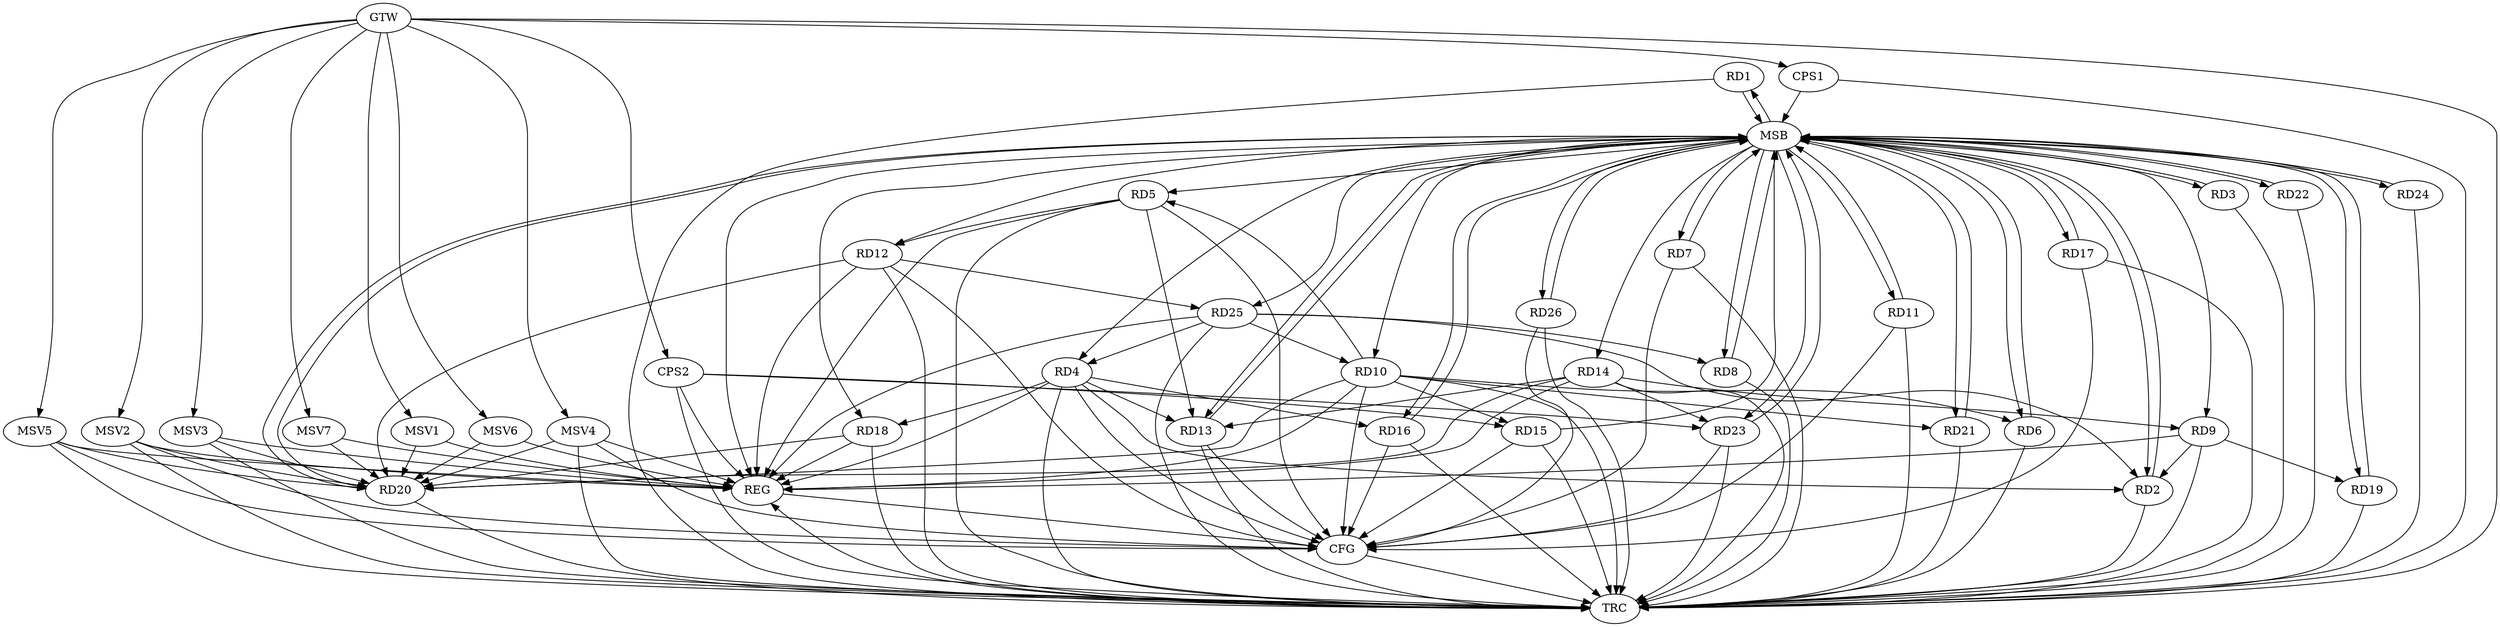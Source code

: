 strict digraph G {
  RD1 [ label="RD1" ];
  RD2 [ label="RD2" ];
  RD3 [ label="RD3" ];
  RD4 [ label="RD4" ];
  RD5 [ label="RD5" ];
  RD6 [ label="RD6" ];
  RD7 [ label="RD7" ];
  RD8 [ label="RD8" ];
  RD9 [ label="RD9" ];
  RD10 [ label="RD10" ];
  RD11 [ label="RD11" ];
  RD12 [ label="RD12" ];
  RD13 [ label="RD13" ];
  RD14 [ label="RD14" ];
  RD15 [ label="RD15" ];
  RD16 [ label="RD16" ];
  RD17 [ label="RD17" ];
  RD18 [ label="RD18" ];
  RD19 [ label="RD19" ];
  RD20 [ label="RD20" ];
  RD21 [ label="RD21" ];
  RD22 [ label="RD22" ];
  RD23 [ label="RD23" ];
  RD24 [ label="RD24" ];
  RD25 [ label="RD25" ];
  RD26 [ label="RD26" ];
  CPS1 [ label="CPS1" ];
  CPS2 [ label="CPS2" ];
  GTW [ label="GTW" ];
  REG [ label="REG" ];
  MSB [ label="MSB" ];
  CFG [ label="CFG" ];
  TRC [ label="TRC" ];
  MSV1 [ label="MSV1" ];
  MSV2 [ label="MSV2" ];
  MSV3 [ label="MSV3" ];
  MSV4 [ label="MSV4" ];
  MSV5 [ label="MSV5" ];
  MSV6 [ label="MSV6" ];
  MSV7 [ label="MSV7" ];
  RD4 -> RD2;
  RD9 -> RD2;
  RD25 -> RD2;
  RD4 -> RD13;
  RD4 -> RD16;
  RD4 -> RD18;
  RD25 -> RD4;
  RD10 -> RD5;
  RD5 -> RD12;
  RD5 -> RD13;
  RD10 -> RD6;
  RD25 -> RD8;
  RD14 -> RD9;
  RD9 -> RD19;
  RD10 -> RD15;
  RD10 -> RD20;
  RD10 -> RD21;
  RD25 -> RD10;
  RD12 -> RD20;
  RD12 -> RD25;
  RD14 -> RD13;
  RD14 -> RD20;
  RD14 -> RD23;
  RD18 -> RD20;
  CPS2 -> RD23;
  CPS2 -> RD15;
  GTW -> CPS1;
  GTW -> CPS2;
  RD4 -> REG;
  RD5 -> REG;
  RD9 -> REG;
  RD10 -> REG;
  RD12 -> REG;
  RD14 -> REG;
  RD18 -> REG;
  RD25 -> REG;
  CPS2 -> REG;
  RD1 -> MSB;
  MSB -> RD20;
  MSB -> REG;
  RD2 -> MSB;
  MSB -> RD7;
  MSB -> RD8;
  MSB -> RD23;
  RD3 -> MSB;
  MSB -> RD10;
  MSB -> RD16;
  MSB -> RD18;
  RD6 -> MSB;
  MSB -> RD14;
  MSB -> RD19;
  MSB -> RD24;
  RD7 -> MSB;
  MSB -> RD2;
  RD8 -> MSB;
  RD11 -> MSB;
  MSB -> RD25;
  RD13 -> MSB;
  RD15 -> MSB;
  MSB -> RD13;
  MSB -> RD26;
  RD16 -> MSB;
  MSB -> RD6;
  MSB -> RD9;
  MSB -> RD21;
  MSB -> RD22;
  RD17 -> MSB;
  MSB -> RD1;
  MSB -> RD11;
  RD19 -> MSB;
  MSB -> RD3;
  RD20 -> MSB;
  RD21 -> MSB;
  MSB -> RD5;
  RD22 -> MSB;
  MSB -> RD4;
  RD23 -> MSB;
  RD24 -> MSB;
  MSB -> RD17;
  RD26 -> MSB;
  CPS1 -> MSB;
  MSB -> RD12;
  RD15 -> CFG;
  RD5 -> CFG;
  RD4 -> CFG;
  RD16 -> CFG;
  RD12 -> CFG;
  RD17 -> CFG;
  RD10 -> CFG;
  RD13 -> CFG;
  RD7 -> CFG;
  RD11 -> CFG;
  RD23 -> CFG;
  RD26 -> CFG;
  REG -> CFG;
  RD1 -> TRC;
  RD2 -> TRC;
  RD3 -> TRC;
  RD4 -> TRC;
  RD5 -> TRC;
  RD6 -> TRC;
  RD7 -> TRC;
  RD8 -> TRC;
  RD9 -> TRC;
  RD10 -> TRC;
  RD11 -> TRC;
  RD12 -> TRC;
  RD13 -> TRC;
  RD14 -> TRC;
  RD15 -> TRC;
  RD16 -> TRC;
  RD17 -> TRC;
  RD18 -> TRC;
  RD19 -> TRC;
  RD20 -> TRC;
  RD21 -> TRC;
  RD22 -> TRC;
  RD23 -> TRC;
  RD24 -> TRC;
  RD25 -> TRC;
  RD26 -> TRC;
  CPS1 -> TRC;
  CPS2 -> TRC;
  GTW -> TRC;
  CFG -> TRC;
  TRC -> REG;
  MSV1 -> RD20;
  MSV2 -> RD20;
  MSV3 -> RD20;
  MSV4 -> RD20;
  MSV5 -> RD20;
  MSV6 -> RD20;
  GTW -> MSV1;
  MSV1 -> REG;
  GTW -> MSV2;
  MSV2 -> REG;
  MSV2 -> TRC;
  MSV2 -> CFG;
  GTW -> MSV3;
  MSV3 -> REG;
  MSV3 -> TRC;
  GTW -> MSV4;
  MSV4 -> REG;
  MSV4 -> TRC;
  MSV4 -> CFG;
  GTW -> MSV5;
  MSV5 -> REG;
  MSV5 -> TRC;
  MSV5 -> CFG;
  GTW -> MSV6;
  MSV6 -> REG;
  MSV7 -> RD20;
  GTW -> MSV7;
  MSV7 -> REG;
}
